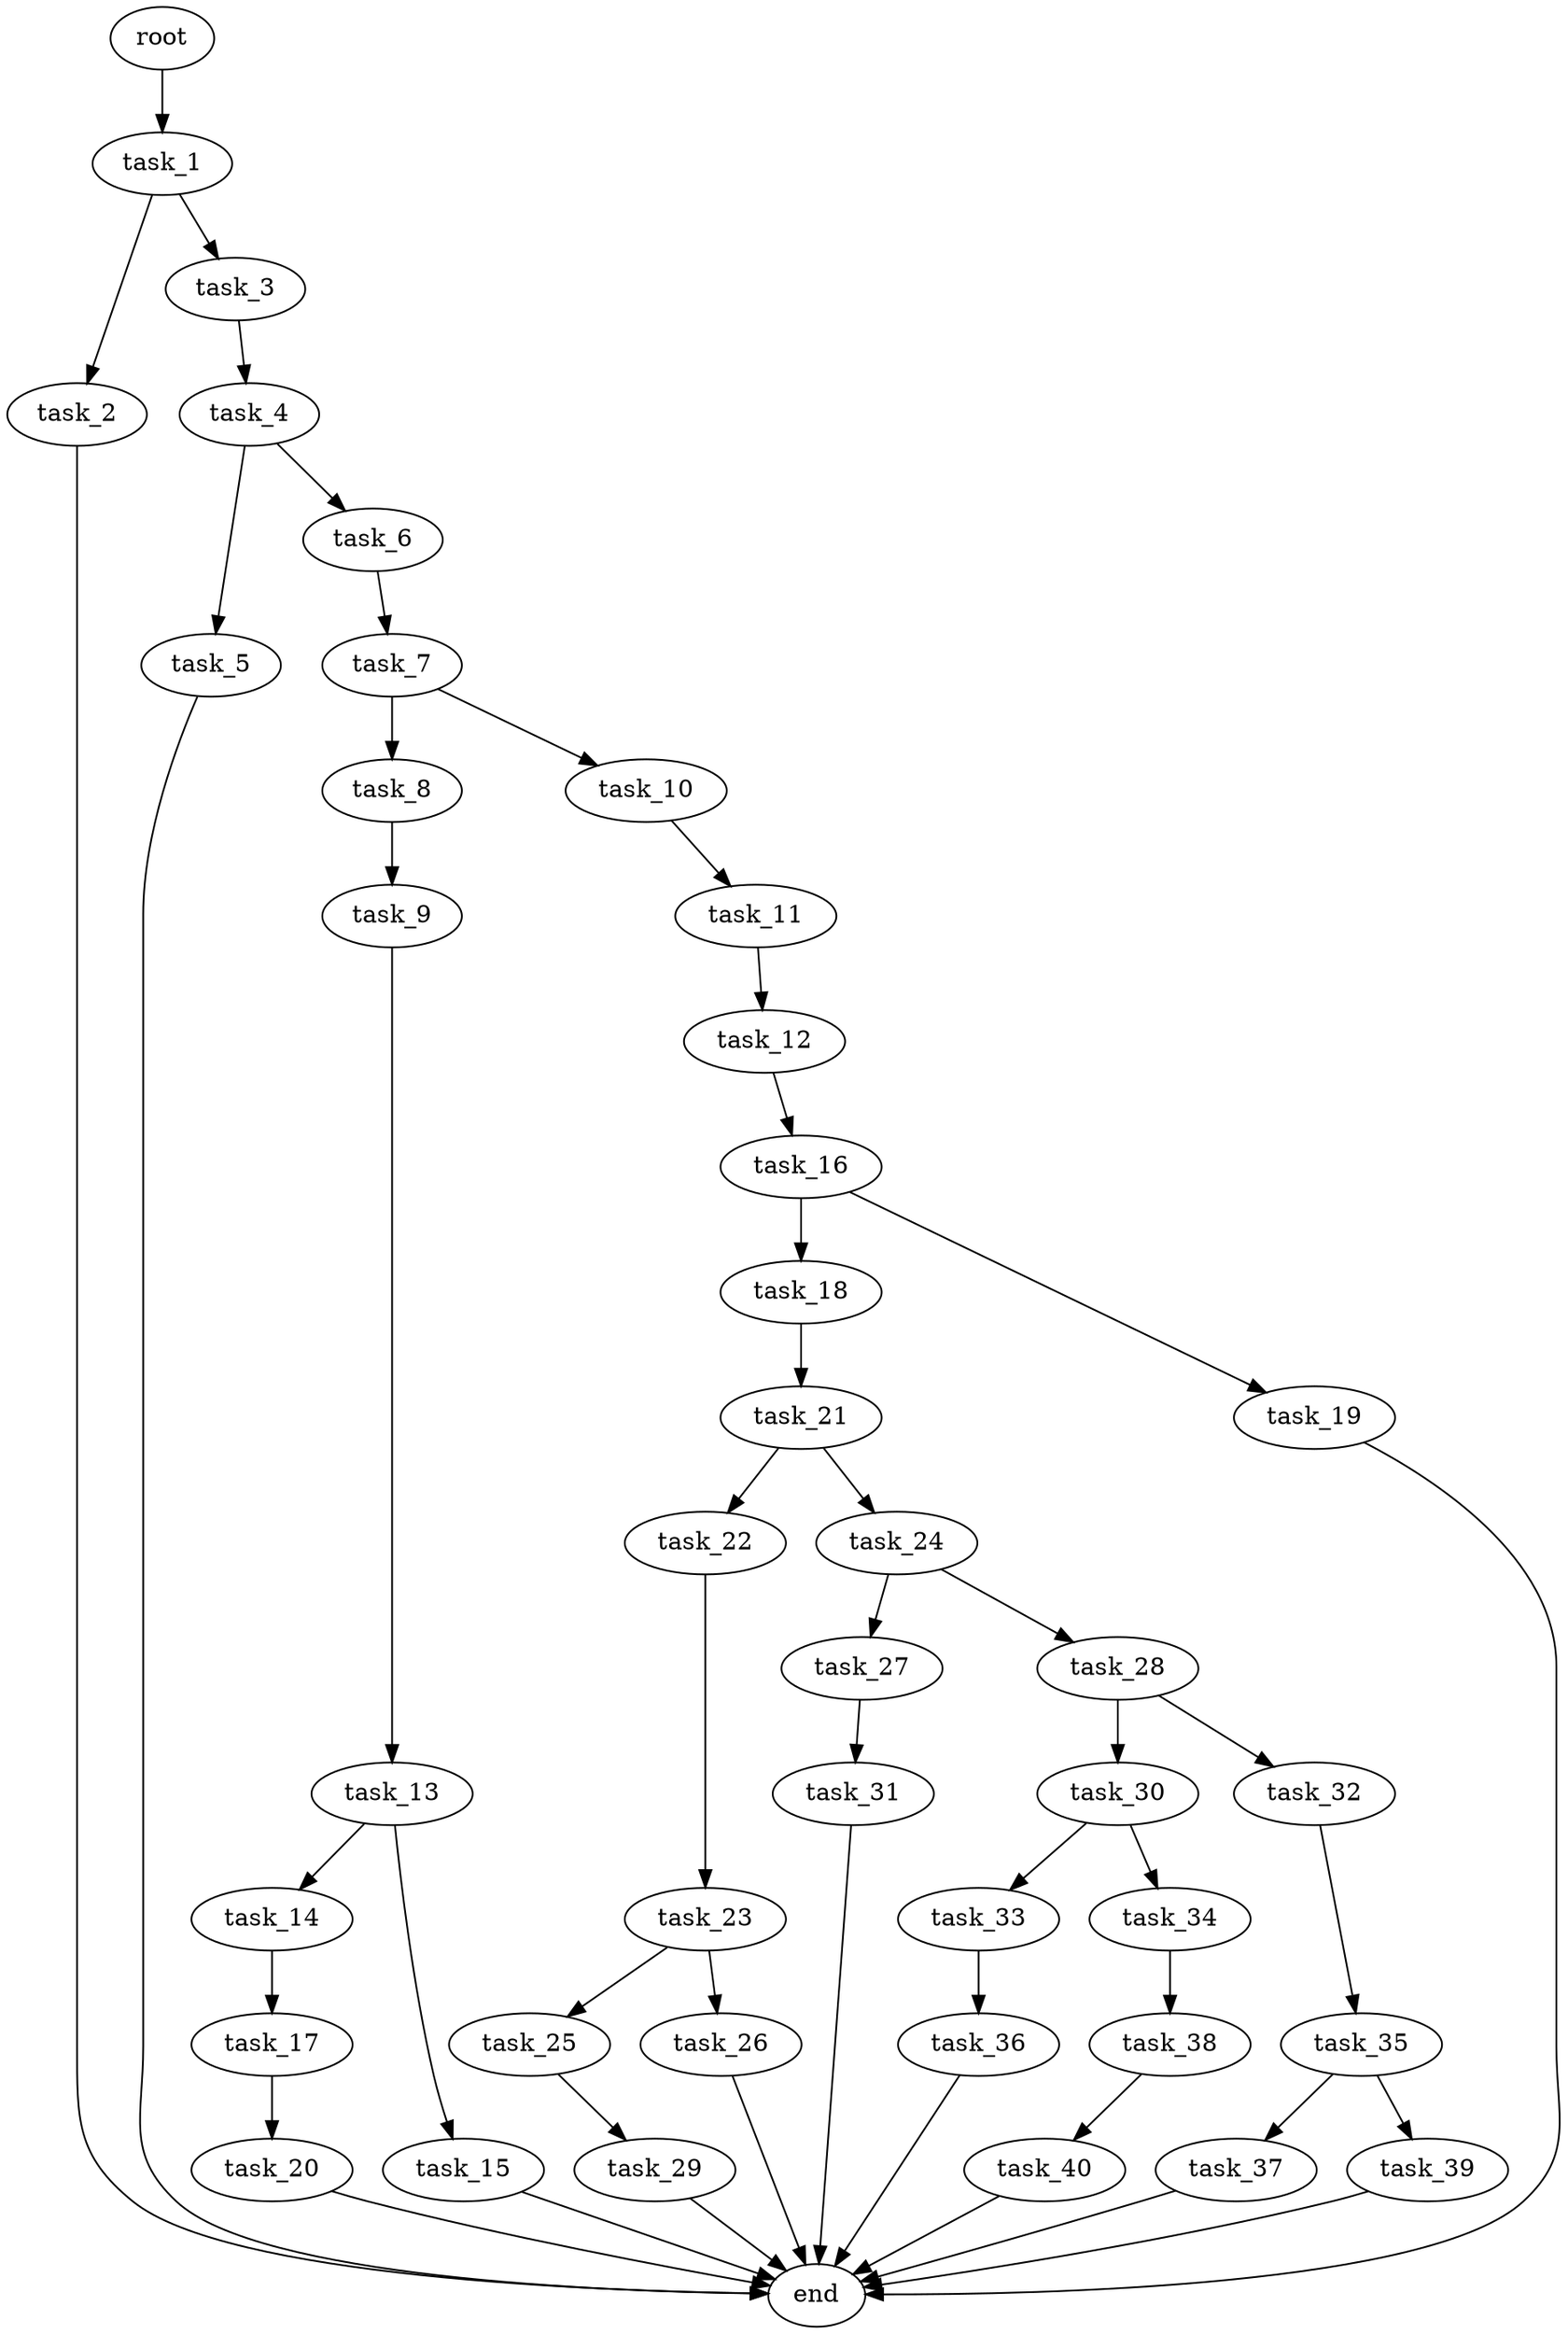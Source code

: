 digraph G {
  root [size="0.000000e+00"];
  task_1 [size="6.868588e+10"];
  task_2 [size="5.761768e+09"];
  task_3 [size="8.529801e+10"];
  task_4 [size="2.388932e+10"];
  task_5 [size="9.164943e+10"];
  task_6 [size="2.090163e+10"];
  task_7 [size="7.650699e+10"];
  task_8 [size="3.551280e+10"];
  task_9 [size="8.285427e+10"];
  task_10 [size="2.577913e+10"];
  task_11 [size="3.151423e+10"];
  task_12 [size="7.089072e+10"];
  task_13 [size="3.947805e+10"];
  task_14 [size="2.219566e+10"];
  task_15 [size="1.415019e+10"];
  task_16 [size="1.022654e+10"];
  task_17 [size="9.466543e+09"];
  task_18 [size="5.998952e+10"];
  task_19 [size="5.262588e+10"];
  task_20 [size="7.212796e+10"];
  task_21 [size="7.873943e+10"];
  task_22 [size="5.444235e+10"];
  task_23 [size="6.064958e+10"];
  task_24 [size="1.986990e+10"];
  task_25 [size="5.933584e+10"];
  task_26 [size="6.309105e+10"];
  task_27 [size="1.980704e+10"];
  task_28 [size="2.168606e+10"];
  task_29 [size="4.050540e+10"];
  task_30 [size="3.230879e+10"];
  task_31 [size="2.257950e+10"];
  task_32 [size="8.823945e+10"];
  task_33 [size="8.548280e+10"];
  task_34 [size="7.233885e+10"];
  task_35 [size="9.562150e+10"];
  task_36 [size="9.181386e+10"];
  task_37 [size="6.119140e+10"];
  task_38 [size="5.049360e+10"];
  task_39 [size="7.584225e+10"];
  task_40 [size="3.275083e+10"];
  end [size="0.000000e+00"];

  root -> task_1 [size="1.000000e-12"];
  task_1 -> task_2 [size="5.761768e+07"];
  task_1 -> task_3 [size="8.529801e+08"];
  task_2 -> end [size="1.000000e-12"];
  task_3 -> task_4 [size="2.388932e+08"];
  task_4 -> task_5 [size="9.164943e+08"];
  task_4 -> task_6 [size="2.090163e+08"];
  task_5 -> end [size="1.000000e-12"];
  task_6 -> task_7 [size="7.650699e+08"];
  task_7 -> task_8 [size="3.551280e+08"];
  task_7 -> task_10 [size="2.577913e+08"];
  task_8 -> task_9 [size="8.285427e+08"];
  task_9 -> task_13 [size="3.947805e+08"];
  task_10 -> task_11 [size="3.151423e+08"];
  task_11 -> task_12 [size="7.089072e+08"];
  task_12 -> task_16 [size="1.022654e+08"];
  task_13 -> task_14 [size="2.219566e+08"];
  task_13 -> task_15 [size="1.415019e+08"];
  task_14 -> task_17 [size="9.466543e+07"];
  task_15 -> end [size="1.000000e-12"];
  task_16 -> task_18 [size="5.998952e+08"];
  task_16 -> task_19 [size="5.262588e+08"];
  task_17 -> task_20 [size="7.212796e+08"];
  task_18 -> task_21 [size="7.873943e+08"];
  task_19 -> end [size="1.000000e-12"];
  task_20 -> end [size="1.000000e-12"];
  task_21 -> task_22 [size="5.444235e+08"];
  task_21 -> task_24 [size="1.986990e+08"];
  task_22 -> task_23 [size="6.064958e+08"];
  task_23 -> task_25 [size="5.933584e+08"];
  task_23 -> task_26 [size="6.309105e+08"];
  task_24 -> task_27 [size="1.980704e+08"];
  task_24 -> task_28 [size="2.168606e+08"];
  task_25 -> task_29 [size="4.050540e+08"];
  task_26 -> end [size="1.000000e-12"];
  task_27 -> task_31 [size="2.257950e+08"];
  task_28 -> task_30 [size="3.230879e+08"];
  task_28 -> task_32 [size="8.823945e+08"];
  task_29 -> end [size="1.000000e-12"];
  task_30 -> task_33 [size="8.548280e+08"];
  task_30 -> task_34 [size="7.233885e+08"];
  task_31 -> end [size="1.000000e-12"];
  task_32 -> task_35 [size="9.562150e+08"];
  task_33 -> task_36 [size="9.181386e+08"];
  task_34 -> task_38 [size="5.049360e+08"];
  task_35 -> task_37 [size="6.119140e+08"];
  task_35 -> task_39 [size="7.584225e+08"];
  task_36 -> end [size="1.000000e-12"];
  task_37 -> end [size="1.000000e-12"];
  task_38 -> task_40 [size="3.275083e+08"];
  task_39 -> end [size="1.000000e-12"];
  task_40 -> end [size="1.000000e-12"];
}
